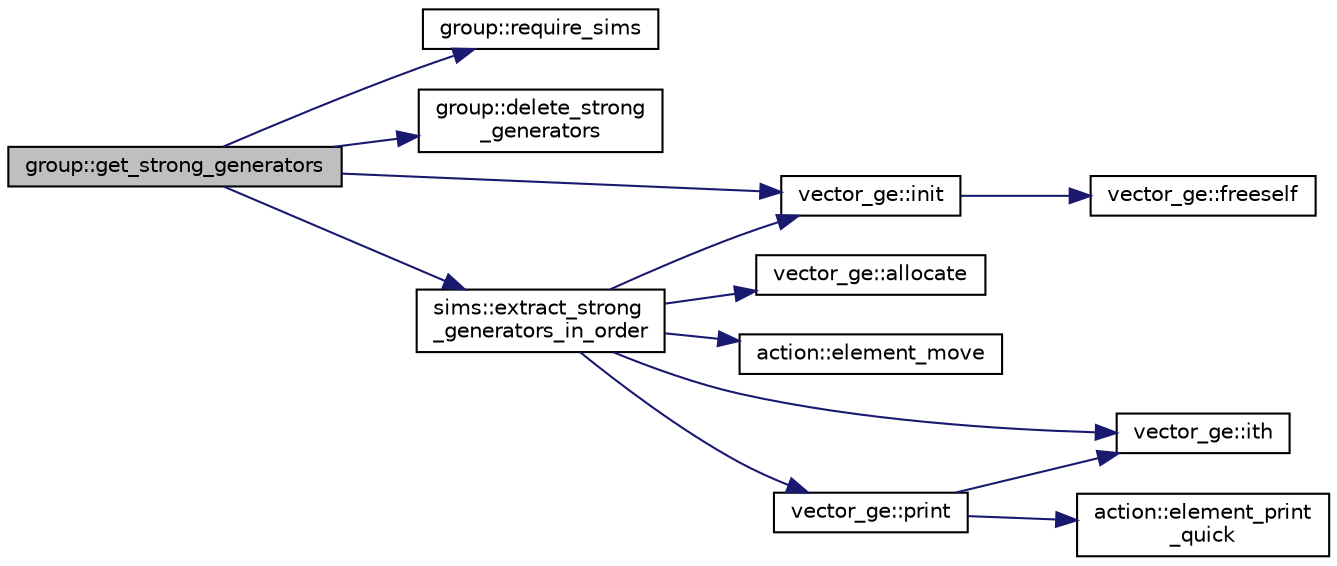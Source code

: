 digraph "group::get_strong_generators"
{
  edge [fontname="Helvetica",fontsize="10",labelfontname="Helvetica",labelfontsize="10"];
  node [fontname="Helvetica",fontsize="10",shape=record];
  rankdir="LR";
  Node627 [label="group::get_strong_generators",height=0.2,width=0.4,color="black", fillcolor="grey75", style="filled", fontcolor="black"];
  Node627 -> Node628 [color="midnightblue",fontsize="10",style="solid",fontname="Helvetica"];
  Node628 [label="group::require_sims",height=0.2,width=0.4,color="black", fillcolor="white", style="filled",URL="$d1/db7/classgroup.html#a657b3eaca7a2fd46ffb25589f06532d6"];
  Node627 -> Node629 [color="midnightblue",fontsize="10",style="solid",fontname="Helvetica"];
  Node629 [label="group::delete_strong\l_generators",height=0.2,width=0.4,color="black", fillcolor="white", style="filled",URL="$d1/db7/classgroup.html#a36c96bdf4428fdf236dfabab0f82b898"];
  Node627 -> Node630 [color="midnightblue",fontsize="10",style="solid",fontname="Helvetica"];
  Node630 [label="vector_ge::init",height=0.2,width=0.4,color="black", fillcolor="white", style="filled",URL="$d4/d6e/classvector__ge.html#afe1d6befd1f1501e6be34afbaa9d30a8"];
  Node630 -> Node631 [color="midnightblue",fontsize="10",style="solid",fontname="Helvetica"];
  Node631 [label="vector_ge::freeself",height=0.2,width=0.4,color="black", fillcolor="white", style="filled",URL="$d4/d6e/classvector__ge.html#aa002e4b715cc73a9b8b367d29700b452"];
  Node627 -> Node632 [color="midnightblue",fontsize="10",style="solid",fontname="Helvetica"];
  Node632 [label="sims::extract_strong\l_generators_in_order",height=0.2,width=0.4,color="black", fillcolor="white", style="filled",URL="$d9/df3/classsims.html#aeaf4ae6bb916342a66470730af69923a"];
  Node632 -> Node630 [color="midnightblue",fontsize="10",style="solid",fontname="Helvetica"];
  Node632 -> Node633 [color="midnightblue",fontsize="10",style="solid",fontname="Helvetica"];
  Node633 [label="vector_ge::allocate",height=0.2,width=0.4,color="black", fillcolor="white", style="filled",URL="$d4/d6e/classvector__ge.html#a35b062a9201b30f0a87bf87702d243ae"];
  Node632 -> Node634 [color="midnightblue",fontsize="10",style="solid",fontname="Helvetica"];
  Node634 [label="action::element_move",height=0.2,width=0.4,color="black", fillcolor="white", style="filled",URL="$d2/d86/classaction.html#a550947491bbb534d3d7951f50198a874"];
  Node632 -> Node635 [color="midnightblue",fontsize="10",style="solid",fontname="Helvetica"];
  Node635 [label="vector_ge::ith",height=0.2,width=0.4,color="black", fillcolor="white", style="filled",URL="$d4/d6e/classvector__ge.html#a1ff002e8b746a9beb119d57dcd4a15ff"];
  Node632 -> Node636 [color="midnightblue",fontsize="10",style="solid",fontname="Helvetica"];
  Node636 [label="vector_ge::print",height=0.2,width=0.4,color="black", fillcolor="white", style="filled",URL="$d4/d6e/classvector__ge.html#a0d260cce035c20b32d7989c50670aa8a"];
  Node636 -> Node637 [color="midnightblue",fontsize="10",style="solid",fontname="Helvetica"];
  Node637 [label="action::element_print\l_quick",height=0.2,width=0.4,color="black", fillcolor="white", style="filled",URL="$d2/d86/classaction.html#a4844680cf6750396f76494a28655265b"];
  Node636 -> Node635 [color="midnightblue",fontsize="10",style="solid",fontname="Helvetica"];
}
